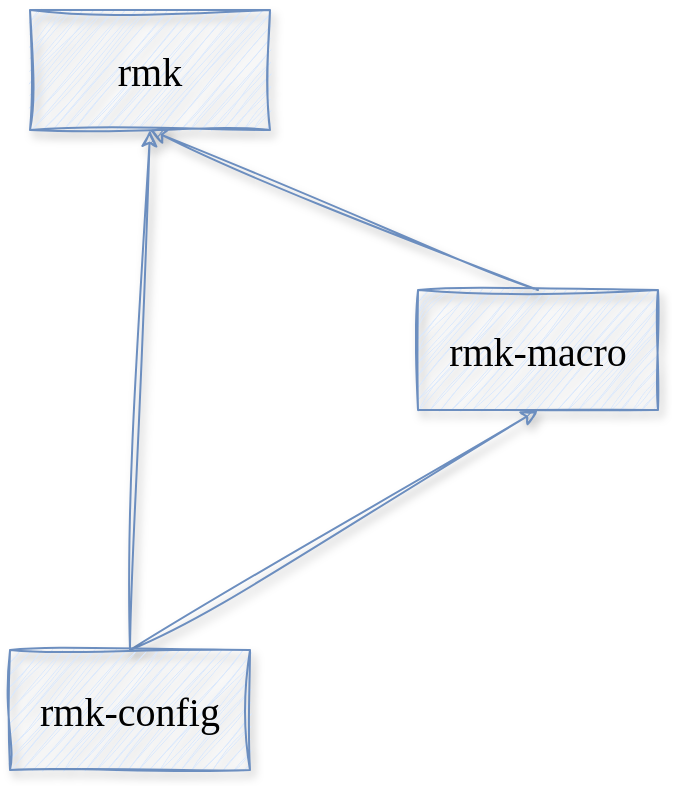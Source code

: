 <mxfile>
    <diagram id="WZ4UyvNV6Fdmu5M1AsbS" name="第 1 页">
        <mxGraphModel dx="918" dy="596" grid="1" gridSize="10" guides="1" tooltips="1" connect="1" arrows="1" fold="1" page="1" pageScale="1" pageWidth="827" pageHeight="1169" math="0" shadow="0">
            <root>
                <mxCell id="0"/>
                <mxCell id="1" parent="0"/>
                <mxCell id="3" value="rmk" style="rounded=0;whiteSpace=wrap;html=1;hachureGap=4;fontFamily=Comic Sans MS;fontSize=20;fillColor=#dae8fc;strokeColor=#6c8ebf;shadow=1;sketch=1;curveFitting=1;jiggle=2;labelBackgroundColor=none;labelBorderColor=none;" parent="1" vertex="1">
                    <mxGeometry x="100" y="100" width="120" height="60" as="geometry"/>
                </mxCell>
                <mxCell id="7" style="edgeStyle=none;hachureGap=4;html=1;exitX=0.5;exitY=0;exitDx=0;exitDy=0;entryX=0.5;entryY=1;entryDx=0;entryDy=0;fontFamily=Comic Sans MS;fontSize=16;fillColor=#dae8fc;strokeColor=#6c8ebf;shadow=1;sketch=1;curveFitting=1;jiggle=2;labelBackgroundColor=none;labelBorderColor=none;" parent="1" source="4" target="3" edge="1">
                    <mxGeometry relative="1" as="geometry"/>
                </mxCell>
                <mxCell id="4" value="rmk-macro" style="rounded=0;whiteSpace=wrap;html=1;hachureGap=4;fontFamily=Comic Sans MS;fontSize=20;fillColor=#dae8fc;strokeColor=#6c8ebf;shadow=1;labelBackgroundColor=none;labelBorderColor=none;glass=0;sketch=1;curveFitting=1;jiggle=2;" parent="1" vertex="1">
                    <mxGeometry x="294" y="240" width="120" height="60" as="geometry"/>
                </mxCell>
                <mxCell id="6" style="edgeStyle=none;hachureGap=4;html=1;exitX=0.5;exitY=0;exitDx=0;exitDy=0;entryX=0.5;entryY=1;entryDx=0;entryDy=0;fontFamily=Comic Sans MS;fontSize=16;fillColor=#dae8fc;strokeColor=#6c8ebf;shadow=1;sketch=1;curveFitting=1;jiggle=2;labelBackgroundColor=none;labelBorderColor=none;" parent="1" source="5" target="4" edge="1">
                    <mxGeometry relative="1" as="geometry"/>
                </mxCell>
                <mxCell id="8" style="edgeStyle=none;hachureGap=4;html=1;exitX=0.5;exitY=0;exitDx=0;exitDy=0;fontFamily=Comic Sans MS;fontSize=16;fillColor=#dae8fc;strokeColor=#6c8ebf;shadow=1;sketch=1;curveFitting=1;jiggle=2;labelBackgroundColor=none;labelBorderColor=none;" parent="1" source="5" edge="1">
                    <mxGeometry relative="1" as="geometry">
                        <mxPoint x="160" y="160" as="targetPoint"/>
                    </mxGeometry>
                </mxCell>
                <mxCell id="5" value="rmk-config" style="rounded=0;whiteSpace=wrap;html=1;hachureGap=4;fontFamily=Comic Sans MS;fontSize=20;fillColor=#dae8fc;strokeColor=#6c8ebf;shadow=1;sketch=1;curveFitting=1;jiggle=2;labelBackgroundColor=none;labelBorderColor=none;" parent="1" vertex="1">
                    <mxGeometry x="90" y="420" width="120" height="60" as="geometry"/>
                </mxCell>
            </root>
        </mxGraphModel>
    </diagram>
</mxfile>